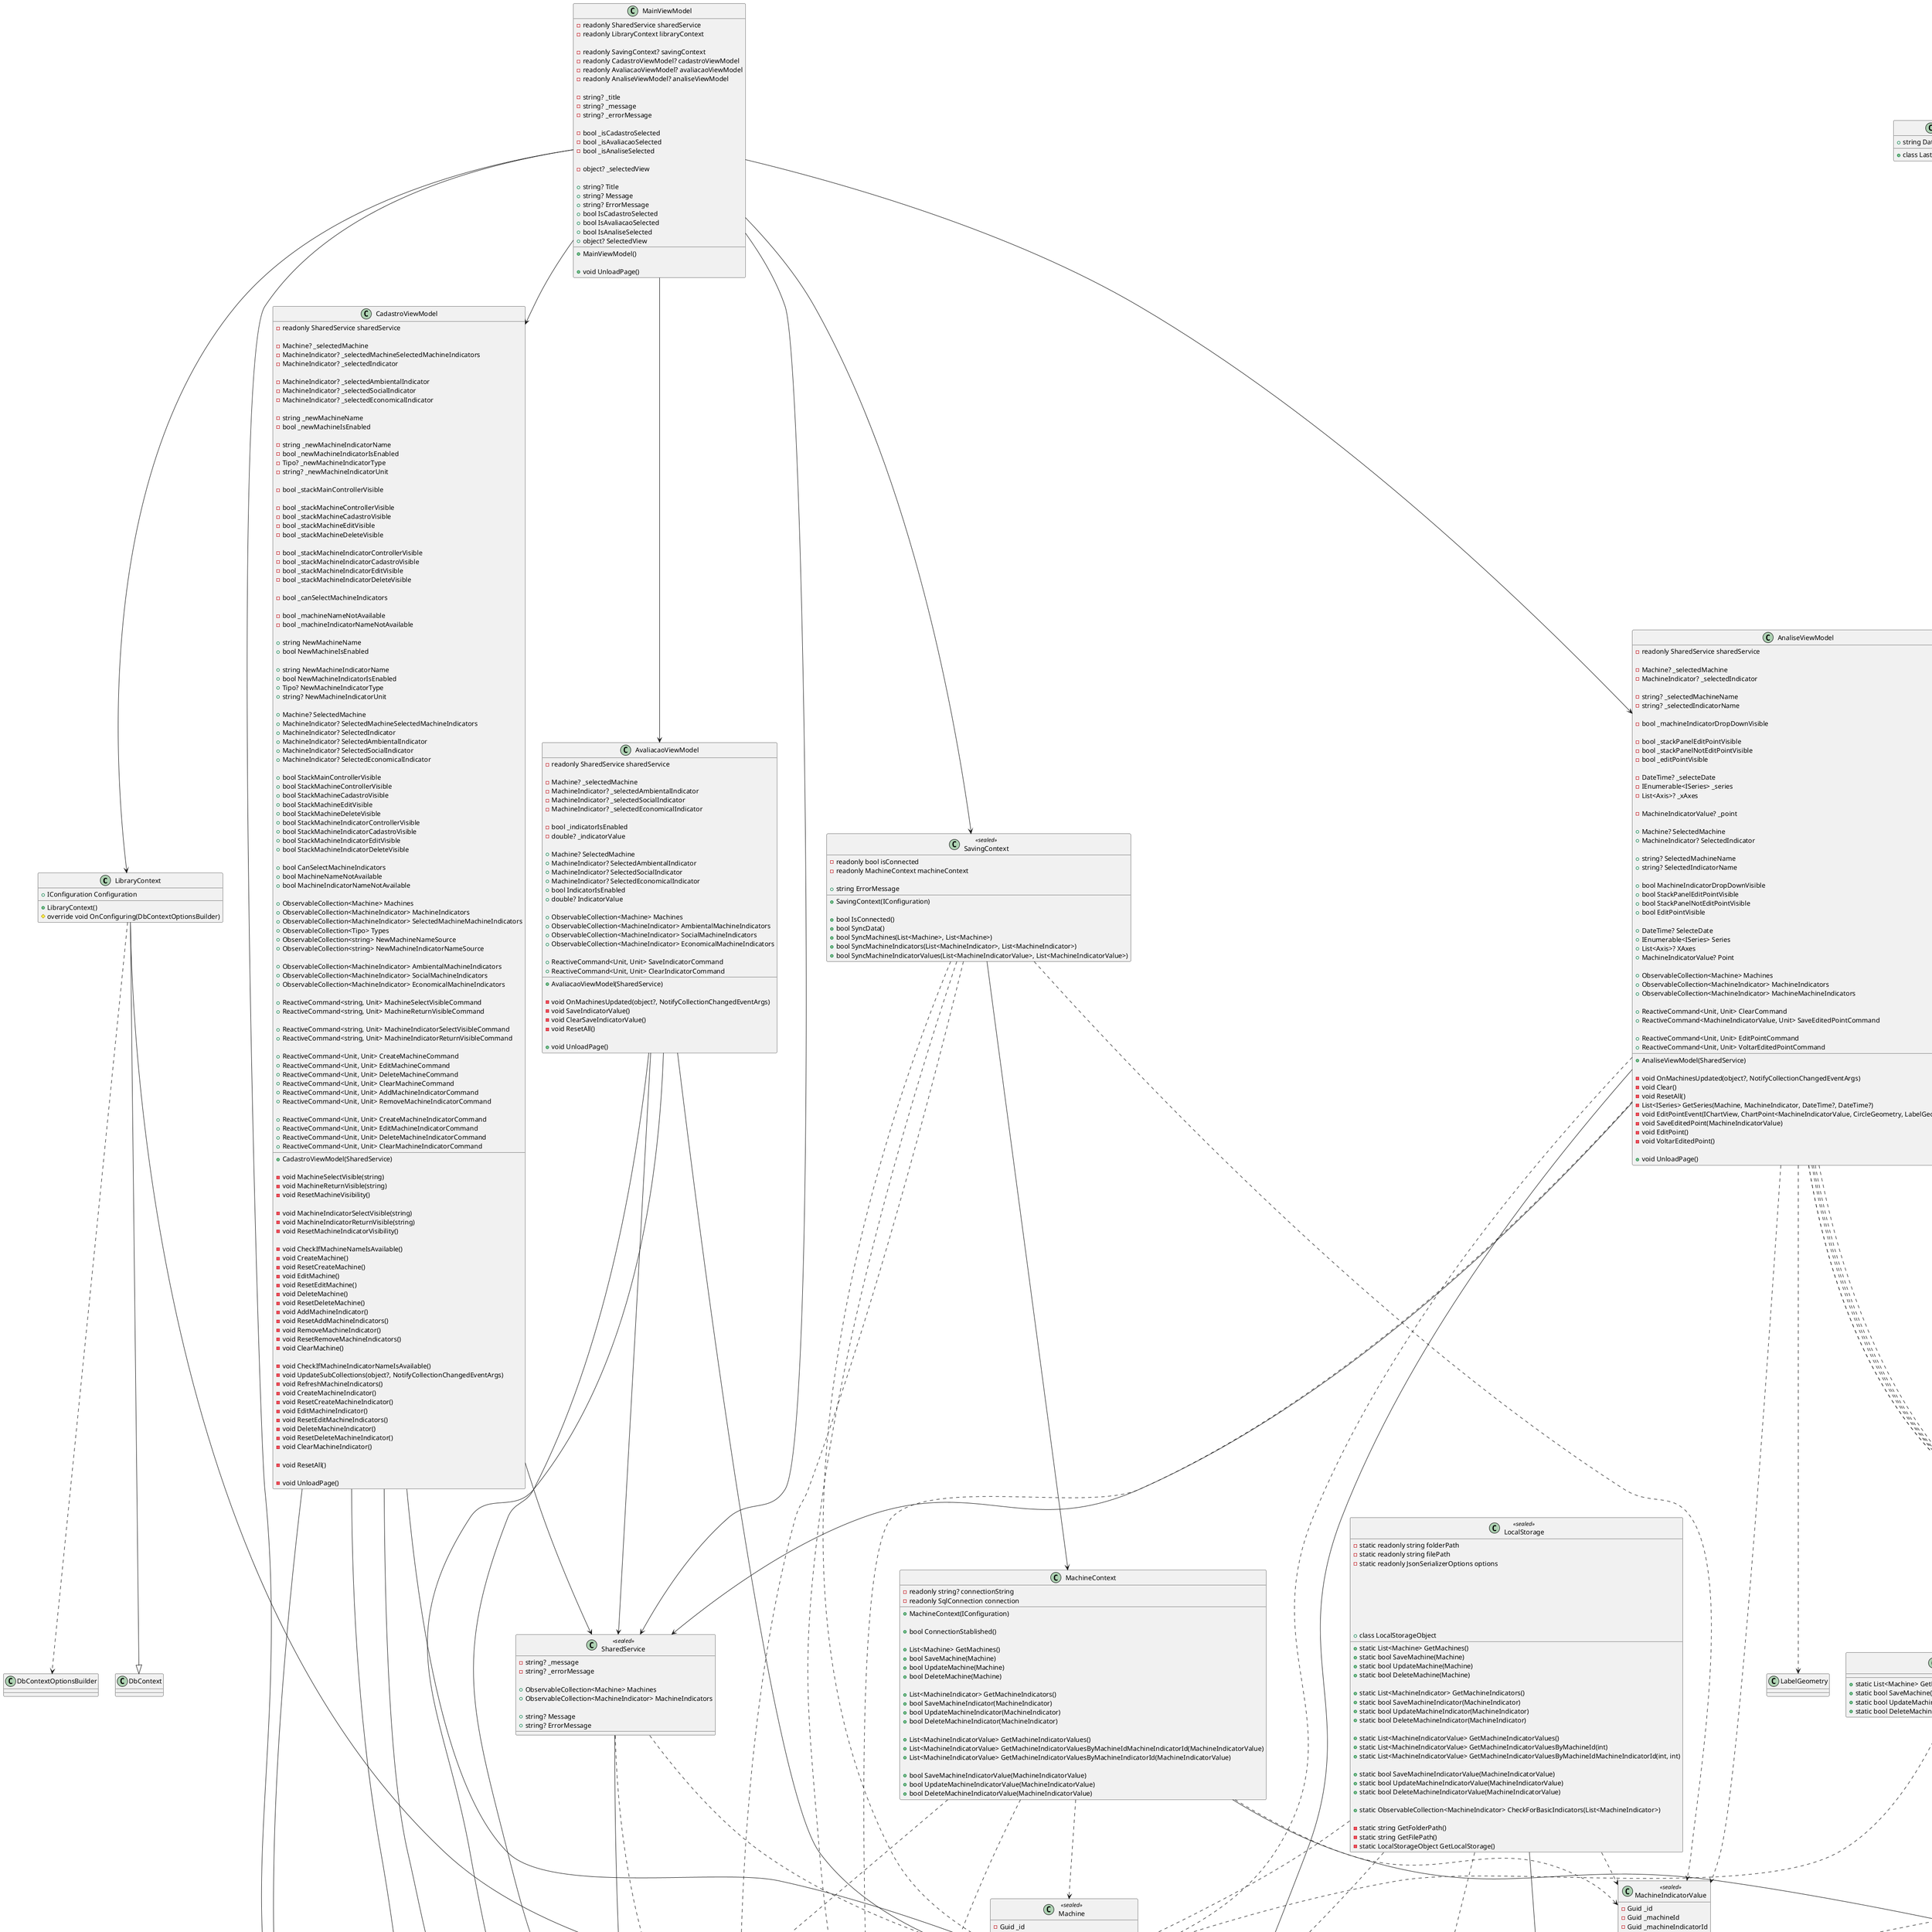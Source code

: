 @startuml diagram

' --------------------------------------------- OBS ---------------------------------------------
' --> = Association - if the class instantiates another class or uses the class as a return type
' ..> = Dependency - if the class uses another class as a parameter for a function or method

' --> Depends on
' <-- Is depended on
' ..> Uses
' <.. Is used by

' A --> B: A depends on B
' A <.. B: A is used by B
' A ..> B: A uses B
' A <-- B: A is depended on by B
' --------------------------------------------- /OBS ---------------------------------------------

' --------------------------------------------- ConnectionLibrary ---------------------------------------------

' ---------- Context ----------
class LibraryContext {
    + IConfiguration Configuration

    + LibraryContext()
    # override void OnConfiguring(DbContextOptionsBuilder)
}

LibraryContext --> IConfiguration
LibraryContext ..> DbContextOptionsBuilder
LibraryContext --|> DbContext

class LocalStorage <<sealed>> {
    - static readonly string folderPath
    - static readonly string filePath
    - static readonly JsonSerializerOptions options

    + static List<Machine> GetMachines()
    + static bool SaveMachine(Machine)
    + static bool UpdateMachine(Machine)
    + static bool DeleteMachine(Machine)

    + static List<MachineIndicator> GetMachineIndicators()
    + static bool SaveMachineIndicator(MachineIndicator)
    + static bool UpdateMachineIndicator(MachineIndicator)
    + static bool DeleteMachineIndicator(MachineIndicator)

    + static List<MachineIndicatorValue> GetMachineIndicatorValues()
    + static List<MachineIndicatorValue> GetMachineIndicatorValuesByMachineId(int)
    + static List<MachineIndicatorValue> GetMachineIndicatorValuesByMachineIdMachineIndicatorId(int, int)

    + static bool SaveMachineIndicatorValue(MachineIndicatorValue)
    + static bool UpdateMachineIndicatorValue(MachineIndicatorValue)
    + static bool DeleteMachineIndicatorValue(MachineIndicatorValue)

    + static ObservableCollection<MachineIndicator> CheckForBasicIndicators(List<MachineIndicator>)

    - static string GetFolderPath()
    - static string GetFilePath()
    - static LocalStorageObject GetLocalStorage()

    + class LocalStorageObject
}

LocalStorage --> JsonSerializerOptions
LocalStorage ..> Machine
LocalStorage ..> MachineIndicator
LocalStorage ..> MachineIndicatorValue
LocalStorage ..> LocalStorageObject

class MachineContext {
    - readonly string? connectionString
    - readonly SqlConnection connection

    + MachineContext(IConfiguration)

    + bool ConnectionStablished()

    + List<Machine> GetMachines()
    + bool SaveMachine(Machine)
    + bool UpdateMachine(Machine)
    + bool DeleteMachine(Machine)

    + List<MachineIndicator> GetMachineIndicators()
    + bool SaveMachineIndicator(MachineIndicator)
    + bool UpdateMachineIndicator(MachineIndicator)
    + bool DeleteMachineIndicator(MachineIndicator)

    + List<MachineIndicatorValue> GetMachineIndicatorValues()
    + List<MachineIndicatorValue> GetMachineIndicatorValuesByMachineIdMachineIndicatorId(MachineIndicatorValue)
    + List<MachineIndicatorValue> GetMachineIndicatorValuesByMachineIndicatorId(MachineIndicatorValue)

    + bool SaveMachineIndicatorValue(MachineIndicatorValue)
    + bool UpdateMachineIndicatorValue(MachineIndicatorValue)
    + bool DeleteMachineIndicatorValue(MachineIndicatorValue)
}

MachineContext --> SqlConnection
MachineContext ..> IConfiguration
MachineContext ..> Machine
MachineContext ..> MachineIndicator
MachineContext ..> MachineIndicatorValue

class SavingContext <<sealed>> {
    - readonly bool isConnected
    - readonly MachineContext machineContext

    + string ErrorMessage

    + SavingContext(IConfiguration)

    + bool IsConnected()
    + bool SyncData()
    + bool SyncMachines(List<Machine>, List<Machine>)
    + bool SyncMachineIndicators(List<MachineIndicator>, List<MachineIndicator>)
    + bool SyncMachineIndicatorValues(List<MachineIndicatorValue>, List<MachineIndicatorValue>)
}

SavingContext --> MachineContext
SavingContext ..> IConfiguration
SavingContext ..> Machine
SavingContext ..> MachineIndicator
SavingContext ..> MachineIndicatorValue
' ---------- /Context ----------

' ---------- Context.TableFunctions ----------
class MachineTable <<static>> {
    + static List<Machine> GetMachines(SqlConnection)
    + static bool SaveMachine(SqlConnection, SqlTransaction, Machine)
    + static bool UpdateMachine(SqlConnection, SqlTransaction, Machine)
    + static bool DeleteMachine(SqlConnection, SqlTransaction, Machine)
}

MachineTable ..> Machine
MachineTable ..> SqlConnection
MachineTable ..> SqlTransaction

class MachineIndicatorTable <<static>> {
    + static List<MachineIndicator> GetMachineIndicators(SqlConnection)
    + static bool SaveMachineIndicator(SqlConnection, SqlTransaction, MachineIndicator)
    + static bool UpdateMachineIndicator(SqlConnection, SqlTransaction, MachineIndicator)
    + static bool DeleteMachineIndicator(SqlConnection, SqlTransaction, MachineIndicator)
}

MachineIndicatorTable ..> MachineIndicator
MachineIndicatorTable ..> SqlConnection
MachineIndicatorTable ..> SqlTransaction

class MachineIndicatorValuesTable <<static>> {
    + static List<MachineIndicatorValue> GetMachineIndicatorValues(SqlConnection)
    + static List<MachineIndicatorValue> GetMachineIndicatorValuesByMachineIdMachineIndicatorId(SqlConnection, Guid, Guid)
    + static List<MachineIndicatorValue> GetMachineIndicatorValuesByMachineIndicatorId(SqlConnection, Guid)
    + static bool SaveMachineIndicatorValue(SqlConnection, SqlTransaction, MachineIndicatorValue)
    + static bool UpdateMachineIndicatorValue(SqlConnection, SqlTransaction, MachineIndicatorValue)
    + static bool DeleteMachineIndicatorValue(SqlConnection, SqlTransaction, MachineIndicatorValue)
}

MachineIndicatorValuesTable ..> MachineIndicatorValue
MachineIndicatorValuesTable ..> SqlConnection
MachineIndicatorValuesTable ..> SqlTransaction
MachineIndicatorValuesTable ..> Guid
' ---------- /Context.TableFunctions ----------

' ---------- Objects ----------
enum Tipo {
    Ambiental
    Social
    Economico
}

class Machine <<sealed>>{
    - Guid _id
    - string _name
    - List<MachineIndicator> _machineIndicators
    - bool _isEnabled
    - bool _deleted
    - DateTime _timeStamp

    + Guid Id
    + string Name
    + List<MachineIndicator> MachineIndicators
    + bool IsEnabled
    + bool Deleted
    + DateTime TimeStamp

    + Machine()
}

Machine ..> MachineIndicator
Machine ..> Guid
Machine ..> DateTime
Machine --|> ReactiveObject

class MachineIndicator <<sealed>> {
    - Guid _id
    - string _name
    - string _unit
    - Tipo _type
    - bool _isEnabled
    - bool _deleted
    - DateTime _timeStamp

    + Guid Id
    + string Name
    + string Unit
    + Tipo Type
    + bool IsEnabled
    + bool Deleted
    + DateTime TimeStamp

    + MachineIndicator()
}

MachineIndicator ..> Guid
MachineIndicator ..> Tipo
MachineIndicator ..> DateTime
MachineIndicator --|> ReactiveObject

class MachineIndicatorValue <<sealed>> {
    - Guid _id
    - Guid _machineId
    - Guid _machineIndicatorId
    - double _value
    - DateTime _date
    - bool _isEnabled
    - bool _deleted
    - DateTime _timeStamp

    + Guid Id
    + Guid MachineId
    + Guid MachineIndicatorId
    + double Value
    + DateTime Date
    + bool IsEnabled
    + bool Deleted
    + DateTime TimeStamp

    + MachineIndicatorValue()
}

MachineIndicatorValue ..> Guid
MachineIndicatorValue ..> DateTime
MachineIndicatorValue --|> ReactiveObject
' ---------- /Objects ----------

' ---------- Objects.Attributes ----------
class LastModified {
    + class LastModifiedAttribute(string)

    + string Date
}

LastModified --|> Attribute

class ToModify {}

ToModify --|> Attribute
' ---------- /Objects.Attributes ----------

' --------------------------------------------- /ConnectionLibrary ---------------------------------------------

' --------------------------------------------- Trife ---------------------------------------------

' ---------- Classes.Services ----------
class SharedService <<sealed>> {
    - string? _message
    - string? _errorMessage

    + ObservableCollection<Machine> Machines
    + ObservableCollection<MachineIndicator> MachineIndicators

    + string? Message
    + string? ErrorMessage
}

SharedService ..> Machine
SharedService ..> MachineIndicator
SharedService --|> ReactiveObject
' ---------- /Classes.Services ----------

' ---------- ViewModels ----------
class MainViewModel {
    - readonly SharedService sharedService
    - readonly LibraryContext libraryContext

    - readonly SavingContext? savingContext
    - readonly CadastroViewModel? cadastroViewModel
    - readonly AvaliacaoViewModel? avaliacaoViewModel
    - readonly AnaliseViewModel? analiseViewModel

    - string? _title
    - string? _message
    - string? _errorMessage

    - bool _isCadastroSelected
    - bool _isAvaliacaoSelected
    - bool _isAnaliseSelected

    - object? _selectedView

    + string? Title
    + string? Message
    + string? ErrorMessage
    + bool IsCadastroSelected
    + bool IsAvaliacaoSelected
    + bool IsAnaliseSelected
    + object? SelectedView

    + MainViewModel()

    + void UnloadPage()
}

MainViewModel --> SharedService
MainViewModel --> LibraryContext
MainViewModel --> SavingContext
MainViewModel --> CadastroViewModel
MainViewModel --> AvaliacaoViewModel
MainViewModel --> AnaliseViewModel
MainViewModel --|> ReactiveObject
' ---------- /ViewModels ----------

' ---------- ViewModels.SubViewModels ----------
class CadastroViewModel {
    - readonly SharedService sharedService

    - Machine? _selectedMachine
    - MachineIndicator? _selectedMachineSelectedMachineIndicators
    - MachineIndicator? _selectedIndicator

    - MachineIndicator? _selectedAmbientalIndicator
    - MachineIndicator? _selectedSocialIndicator
    - MachineIndicator? _selectedEconomicalIndicator

    - string _newMachineName
    - bool _newMachineIsEnabled

    - string _newMachineIndicatorName
    - bool _newMachineIndicatorIsEnabled
    - Tipo? _newMachineIndicatorType
    - string? _newMachineIndicatorUnit

    - bool _stackMainControllerVisible

    - bool _stackMachineControllerVisible
    - bool _stackMachineCadastroVisible
    - bool _stackMachineEditVisible
    - bool _stackMachineDeleteVisible

    - bool _stackMachineIndicatorControllerVisible
    - bool _stackMachineIndicatorCadastroVisible
    - bool _stackMachineIndicatorEditVisible
    - bool _stackMachineIndicatorDeleteVisible

    - bool _canSelectMachineIndicators

    - bool _machineNameNotAvailable
    - bool _machineIndicatorNameNotAvailable

    + string NewMachineName
    + bool NewMachineIsEnabled

    + string NewMachineIndicatorName
    + bool NewMachineIndicatorIsEnabled
    + Tipo? NewMachineIndicatorType
    + string? NewMachineIndicatorUnit

    + Machine? SelectedMachine
    + MachineIndicator? SelectedMachineSelectedMachineIndicators
    + MachineIndicator? SelectedIndicator
    + MachineIndicator? SelectedAmbientalIndicator
    + MachineIndicator? SelectedSocialIndicator
    + MachineIndicator? SelectedEconomicalIndicator

    + bool StackMainControllerVisible
    + bool StackMachineControllerVisible
    + bool StackMachineCadastroVisible
    + bool StackMachineEditVisible
    + bool StackMachineDeleteVisible
    + bool StackMachineIndicatorControllerVisible
    + bool StackMachineIndicatorCadastroVisible
    + bool StackMachineIndicatorEditVisible
    + bool StackMachineIndicatorDeleteVisible

    + bool CanSelectMachineIndicators
    + bool MachineNameNotAvailable
    + bool MachineIndicatorNameNotAvailable

    + ObservableCollection<Machine> Machines
    + ObservableCollection<MachineIndicator> MachineIndicators
    + ObservableCollection<MachineIndicator> SelectedMachineMachineIndicators
    + ObservableCollection<Tipo> Types
    + ObservableCollection<string> NewMachineNameSource
    + ObservableCollection<string> NewMachineIndicatorNameSource

    + ObservableCollection<MachineIndicator> AmbientalMachineIndicators
    + ObservableCollection<MachineIndicator> SocialMachineIndicators
    + ObservableCollection<MachineIndicator> EconomicalMachineIndicators

    + ReactiveCommand<string, Unit> MachineSelectVisibleCommand
    + ReactiveCommand<string, Unit> MachineReturnVisibleCommand

    + ReactiveCommand<string, Unit> MachineIndicatorSelectVisibleCommand
    + ReactiveCommand<string, Unit> MachineIndicatorReturnVisibleCommand

    + ReactiveCommand<Unit, Unit> CreateMachineCommand
    + ReactiveCommand<Unit, Unit> EditMachineCommand
    + ReactiveCommand<Unit, Unit> DeleteMachineCommand
    + ReactiveCommand<Unit, Unit> ClearMachineCommand
    + ReactiveCommand<Unit, Unit> AddMachineIndicatorCommand
    + ReactiveCommand<Unit, Unit> RemoveMachineIndicatorCommand

    + ReactiveCommand<Unit, Unit> CreateMachineIndicatorCommand
    + ReactiveCommand<Unit, Unit> EditMachineIndicatorCommand
    + ReactiveCommand<Unit, Unit> DeleteMachineIndicatorCommand
    + ReactiveCommand<Unit, Unit> ClearMachineIndicatorCommand

    + CadastroViewModel(SharedService)

    - void MachineSelectVisible(string)
    - void MachineReturnVisible(string)
    - void ResetMachineVisibility()

    - void MachineIndicatorSelectVisible(string)
    - void MachineIndicatorReturnVisible(string)
    - void ResetMachineIndicatorVisibility()

    - void CheckIfMachineNameIsAvailable()
    - void CreateMachine()
    - void ResetCreateMachine()
    - void EditMachine()
    - void ResetEditMachine()
    - void DeleteMachine()
    - void ResetDeleteMachine()
    - void AddMachineIndicator()
    - void ResetAddMachineIndicators()
    - void RemoveMachineIndicator()
    - void ResetRemoveMachineIndicators()
    - void ClearMachine()

    - void CheckIfMachineIndicatorNameIsAvailable()
    - void UpdateSubCollections(object?, NotifyCollectionChangedEventArgs)
    - void RefreshMachineIndicators()
    - void CreateMachineIndicator()
    - void ResetCreateMachineIndicator()
    - void EditMachineIndicator()
    - void ResetEditMachineIndicators()
    - void DeleteMachineIndicator()
    - void ResetDeleteMachineIndicator()
    - void ClearMachineIndicator()

    - void ResetAll()

    - void UnloadPage()
}

CadastroViewModel --> SharedService
CadastroViewModel --> Machine
CadastroViewModel --> MachineIndicator
CadastroViewModel --> Tipo
CadastroViewModel --|> ReactiveObject

class AvaliacaoViewModel {
    - readonly SharedService sharedService

    - Machine? _selectedMachine
    - MachineIndicator? _selectedAmbientalIndicator
    - MachineIndicator? _selectedSocialIndicator
    - MachineIndicator? _selectedEconomicalIndicator

    - bool _indicatorIsEnabled
    - double? _indicatorValue

    + Machine? SelectedMachine
    + MachineIndicator? SelectedAmbientalIndicator
    + MachineIndicator? SelectedSocialIndicator
    + MachineIndicator? SelectedEconomicalIndicator
    + bool IndicatorIsEnabled
    + double? IndicatorValue

    + ObservableCollection<Machine> Machines
    + ObservableCollection<MachineIndicator> AmbientalMachineIndicators
    + ObservableCollection<MachineIndicator> SocialMachineIndicators
    + ObservableCollection<MachineIndicator> EconomicalMachineIndicators

    + ReactiveCommand<Unit, Unit> SaveIndicatorCommand
    + ReactiveCommand<Unit, Unit> ClearIndicatorCommand

    + AvaliacaoViewModel(SharedService)

    - void OnMachinesUpdated(object?, NotifyCollectionChangedEventArgs)
    - void SaveIndicatorValue()
    - void ClearSaveIndicatorValue()
    - void ResetAll()

    + void UnloadPage()
}

AvaliacaoViewModel --> SharedService
AvaliacaoViewModel --> Machine
AvaliacaoViewModel --> MachineIndicator
AvaliacaoViewModel --|> ReactiveObject

class AnaliseViewModel {
    - readonly SharedService sharedService

    - Machine? _selectedMachine
    - MachineIndicator? _selectedIndicator

    - string? _selectedMachineName
    - string? _selectedIndicatorName

    - bool _machineIndicatorDropDownVisible

    - bool _stackPanelEditPointVisible
    - bool _stackPanelNotEditPointVisible
    - bool _editPointVisible

    - DateTime? _selecteDate
    - IEnumerable<ISeries> _series
    - List<Axis>? _xAxes

    - MachineIndicatorValue? _point

    + Machine? SelectedMachine
    + MachineIndicator? SelectedIndicator

    + string? SelectedMachineName
    + string? SelectedIndicatorName

    + bool MachineIndicatorDropDownVisible
    + bool StackPanelEditPointVisible
    + bool StackPanelNotEditPointVisible
    + bool EditPointVisible

    + DateTime? SelecteDate
    + IEnumerable<ISeries> Series
    + List<Axis>? XAxes
    + MachineIndicatorValue? Point

    + ObservableCollection<Machine> Machines
    + ObservableCollection<MachineIndicator> MachineIndicators
    + ObservableCollection<MachineIndicator> MachineMachineIndicators

    + ReactiveCommand<Unit, Unit> ClearCommand
    + ReactiveCommand<MachineIndicatorValue, Unit> SaveEditedPointCommand

    + ReactiveCommand<Unit, Unit> EditPointCommand
    + ReactiveCommand<Unit, Unit> VoltarEditedPointCommand

    + AnaliseViewModel(SharedService)

    - void OnMachinesUpdated(object?, NotifyCollectionChangedEventArgs)
    - void Clear()
    - void ResetAll()
    - List<ISeries> GetSeries(Machine, MachineIndicator, DateTime?, DateTime?)
    - void EditPointEvent(IChartView, ChartPoint<MachineIndicatorValue, CircleGeometry, LabelGeometry>?)
    - void SaveEditedPoint(MachineIndicatorValue)
    - void EditPoint()
    - void VoltarEditedPoint()

    + void UnloadPage()
}

AnaliseViewModel --> SharedService
AnaliseViewModel ..> Machine
AnaliseViewModel ..> MachineIndicator
AnaliseViewModel ..> MachineIndicatorValue
AnaliseViewModel ..> DateTime
AnaliseViewModel ..> ISeries
AnaliseViewModel ..> Axis
AnaliseViewModel ..> IChartView
AnaliseViewModel ..> ChartPoint
AnaliseViewModel ..> CircleGeometry
AnaliseViewModel ..> LabelGeometry
AnaliseViewModel --|> ReactiveObject
' ---------- /ViewModels.SubViewModels ----------

' --------------------------------------------- /Trife ---------------------------------------------

@enduml